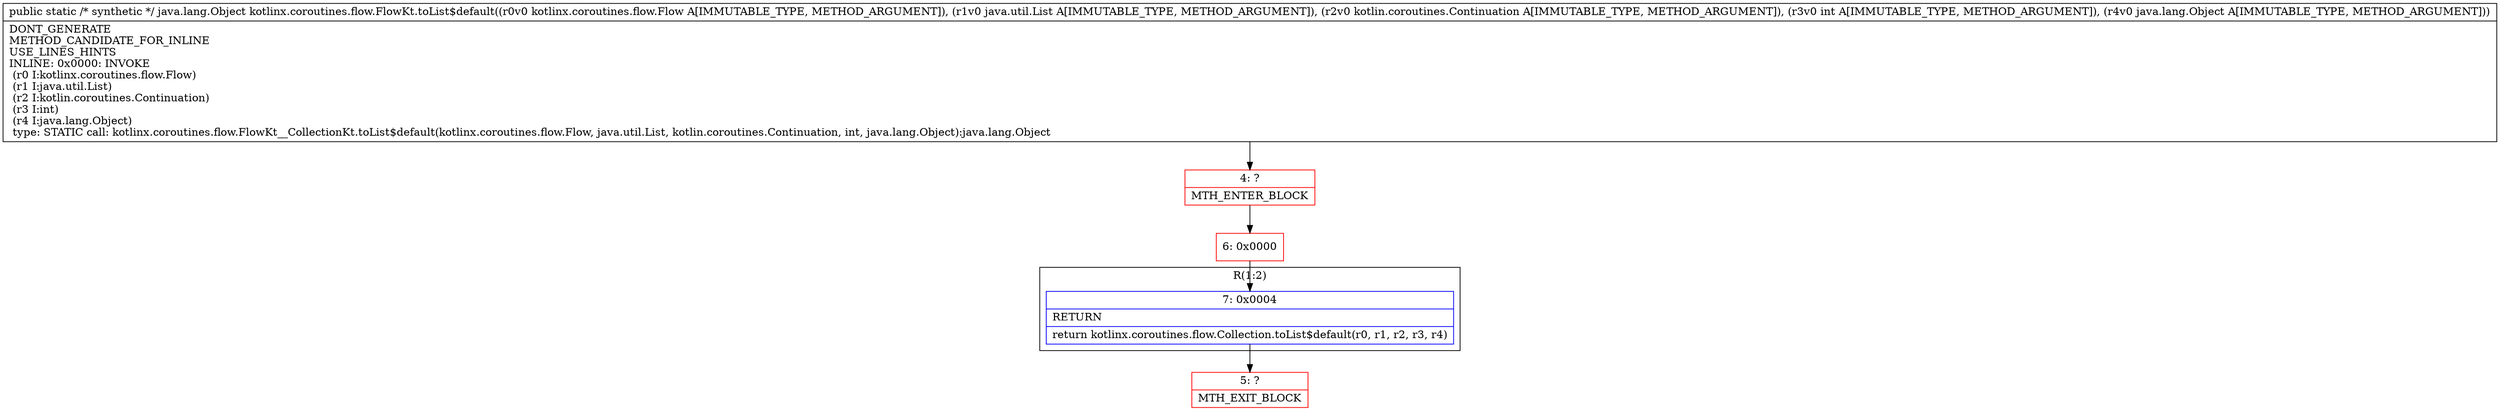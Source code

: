 digraph "CFG forkotlinx.coroutines.flow.FlowKt.toList$default(Lkotlinx\/coroutines\/flow\/Flow;Ljava\/util\/List;Lkotlin\/coroutines\/Continuation;ILjava\/lang\/Object;)Ljava\/lang\/Object;" {
subgraph cluster_Region_768407058 {
label = "R(1:2)";
node [shape=record,color=blue];
Node_7 [shape=record,label="{7\:\ 0x0004|RETURN\l|return kotlinx.coroutines.flow.Collection.toList$default(r0, r1, r2, r3, r4)\l}"];
}
Node_4 [shape=record,color=red,label="{4\:\ ?|MTH_ENTER_BLOCK\l}"];
Node_6 [shape=record,color=red,label="{6\:\ 0x0000}"];
Node_5 [shape=record,color=red,label="{5\:\ ?|MTH_EXIT_BLOCK\l}"];
MethodNode[shape=record,label="{public static \/* synthetic *\/ java.lang.Object kotlinx.coroutines.flow.FlowKt.toList$default((r0v0 kotlinx.coroutines.flow.Flow A[IMMUTABLE_TYPE, METHOD_ARGUMENT]), (r1v0 java.util.List A[IMMUTABLE_TYPE, METHOD_ARGUMENT]), (r2v0 kotlin.coroutines.Continuation A[IMMUTABLE_TYPE, METHOD_ARGUMENT]), (r3v0 int A[IMMUTABLE_TYPE, METHOD_ARGUMENT]), (r4v0 java.lang.Object A[IMMUTABLE_TYPE, METHOD_ARGUMENT]))  | DONT_GENERATE\lMETHOD_CANDIDATE_FOR_INLINE\lUSE_LINES_HINTS\lINLINE: 0x0000: INVOKE  \l  (r0 I:kotlinx.coroutines.flow.Flow)\l  (r1 I:java.util.List)\l  (r2 I:kotlin.coroutines.Continuation)\l  (r3 I:int)\l  (r4 I:java.lang.Object)\l type: STATIC call: kotlinx.coroutines.flow.FlowKt__CollectionKt.toList$default(kotlinx.coroutines.flow.Flow, java.util.List, kotlin.coroutines.Continuation, int, java.lang.Object):java.lang.Object\l}"];
MethodNode -> Node_4;Node_7 -> Node_5;
Node_4 -> Node_6;
Node_6 -> Node_7;
}

